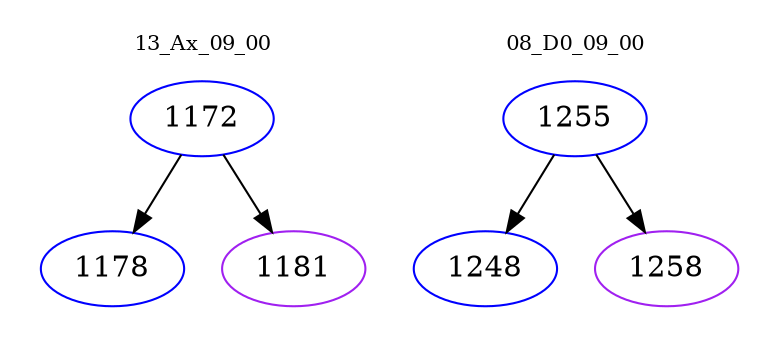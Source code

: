 digraph{
subgraph cluster_0 {
color = white
label = "13_Ax_09_00";
fontsize=10;
T0_1172 [label="1172", color="blue"]
T0_1172 -> T0_1178 [color="black"]
T0_1178 [label="1178", color="blue"]
T0_1172 -> T0_1181 [color="black"]
T0_1181 [label="1181", color="purple"]
}
subgraph cluster_1 {
color = white
label = "08_D0_09_00";
fontsize=10;
T1_1255 [label="1255", color="blue"]
T1_1255 -> T1_1248 [color="black"]
T1_1248 [label="1248", color="blue"]
T1_1255 -> T1_1258 [color="black"]
T1_1258 [label="1258", color="purple"]
}
}
